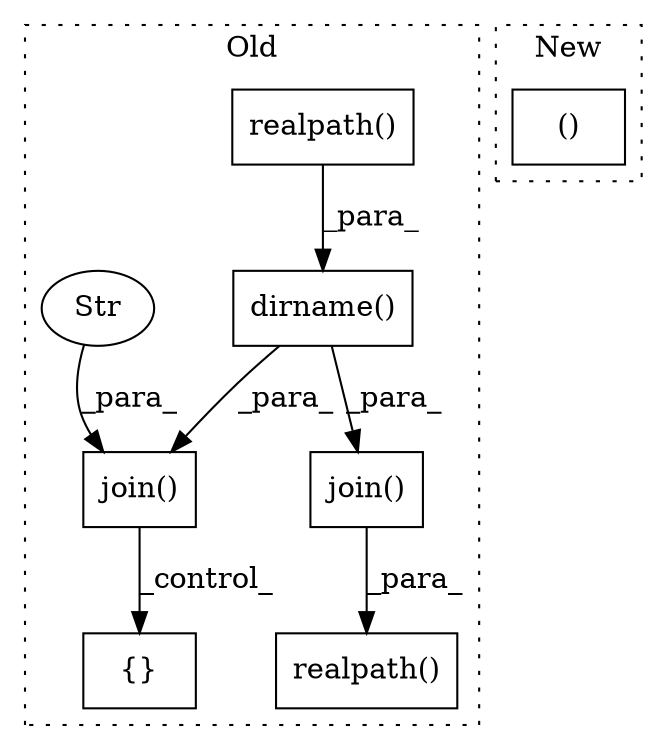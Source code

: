 digraph G {
subgraph cluster0 {
1 [label="realpath()" a="75" s="4848,4873" l="17,1" shape="box"];
3 [label="{}" a="95" s="5311,5348" l="1,1" shape="box"];
4 [label="join()" a="75" s="4894,4941" l="13,1" shape="box"];
5 [label="Str" a="66" s="4923" l="18" shape="ellipse"];
6 [label="join()" a="75" s="4997,5194" l="26,11" shape="box"];
7 [label="dirname()" a="75" s="4832,4874" l="16,1" shape="box"];
8 [label="realpath()" a="75" s="4971,5205" l="26,6" shape="box"];
label = "Old";
style="dotted";
}
subgraph cluster1 {
2 [label="()" a="54" s="4544" l="12" shape="box"];
label = "New";
style="dotted";
}
1 -> 7 [label="_para_"];
4 -> 3 [label="_control_"];
5 -> 4 [label="_para_"];
6 -> 8 [label="_para_"];
7 -> 6 [label="_para_"];
7 -> 4 [label="_para_"];
}